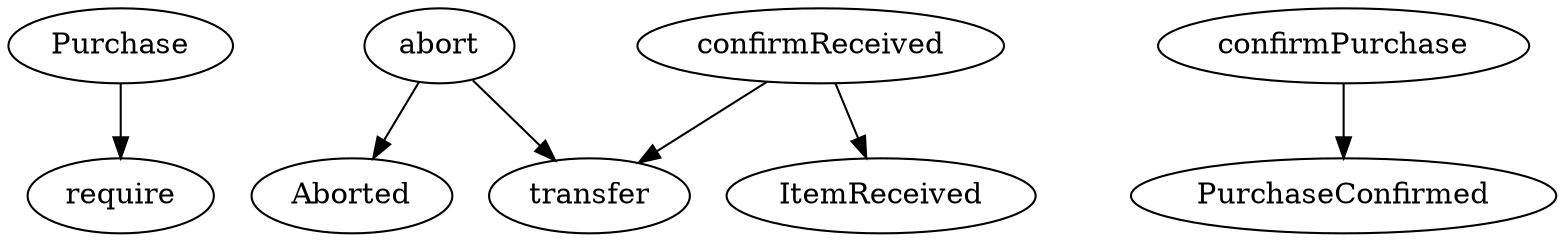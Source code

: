 strict digraph {
  Purchase
  require
  abort
  Aborted
  transfer
  confirmPurchase
  PurchaseConfirmed
  confirmReceived
  ItemReceived
  Purchase -> require
  abort -> Aborted
  abort -> transfer
  confirmPurchase -> PurchaseConfirmed
  confirmReceived -> ItemReceived
  confirmReceived -> transfer
}

